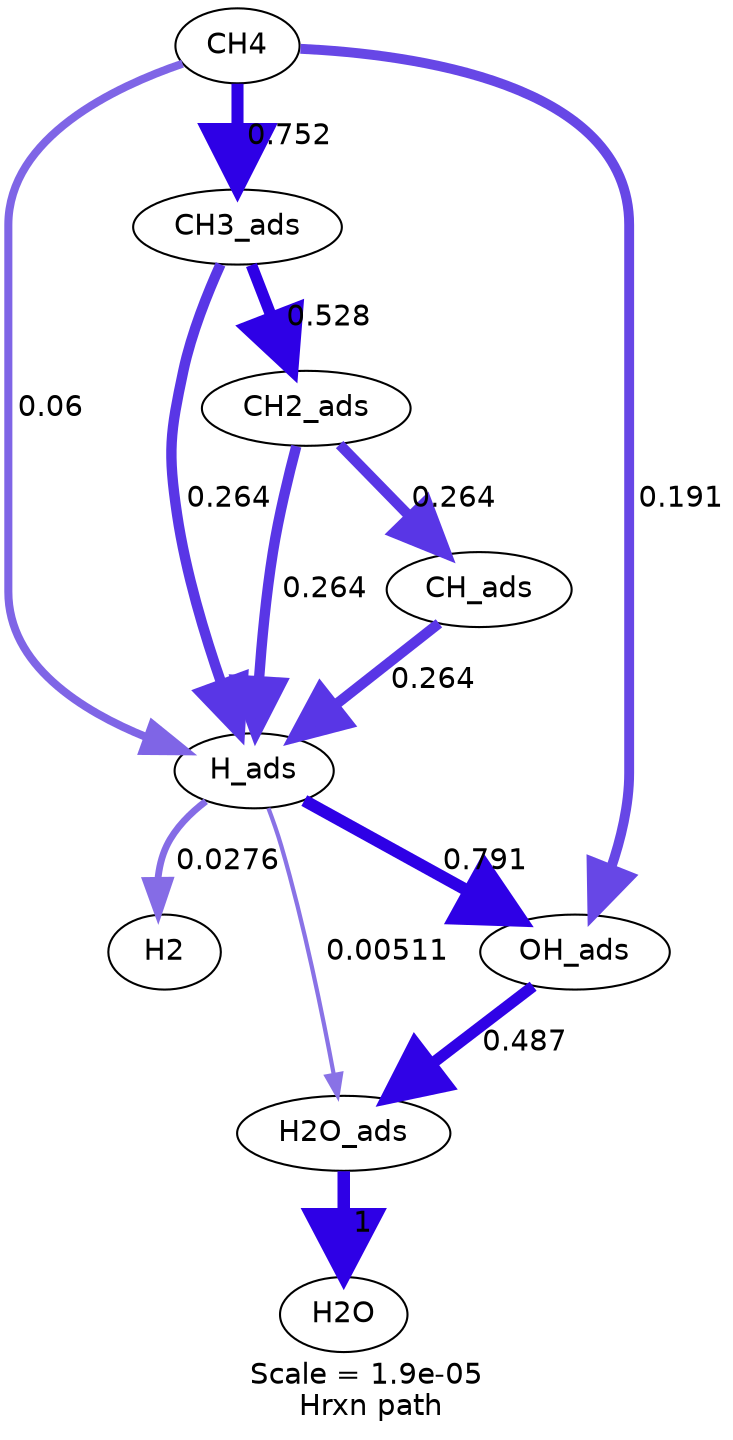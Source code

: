 digraph reaction_paths {
center=1;
s9 -> s0[fontname="Helvetica", style="setlinewidth(3.29)", arrowsize=1.64, color="0.7, 0.528, 0.9"
, label=" 0.0276"];
s3 -> s9[fontname="Helvetica", style="setlinewidth(3.88)", arrowsize=1.94, color="0.7, 0.56, 0.9"
, label=" 0.06"];
s14 -> s9[fontname="Helvetica", style="setlinewidth(4.99)", arrowsize=2.5, color="0.7, 0.764, 0.9"
, label=" 0.264"];
s9 -> s11[fontname="Helvetica", style="setlinewidth(5.82)", arrowsize=2.91, color="0.7, 1.29, 0.9"
, label=" 0.791"];
s9 -> s10[fontname="Helvetica", style="setlinewidth(2.02)", arrowsize=1.01, color="0.7, 0.505, 0.9"
, label=" 0.00511"];
s15 -> s9[fontname="Helvetica", style="setlinewidth(4.99)", arrowsize=2.5, color="0.7, 0.764, 0.9"
, label=" 0.264"];
s16 -> s9[fontname="Helvetica", style="setlinewidth(4.99)", arrowsize=2.5, color="0.7, 0.764, 0.9"
, label=" 0.264"];
s3 -> s14[fontname="Helvetica", style="setlinewidth(5.79)", arrowsize=2.89, color="0.7, 1.25, 0.9"
, label=" 0.752"];
s3 -> s11[fontname="Helvetica", style="setlinewidth(4.75)", arrowsize=2.37, color="0.7, 0.691, 0.9"
, label=" 0.191"];
s14 -> s15[fontname="Helvetica", style="setlinewidth(5.52)", arrowsize=2.76, color="0.7, 1.03, 0.9"
, label=" 0.528"];
s11 -> s10[fontname="Helvetica", style="setlinewidth(5.46)", arrowsize=2.73, color="0.7, 0.987, 0.9"
, label=" 0.487"];
s10 -> s2[fontname="Helvetica", style="setlinewidth(6)", arrowsize=3, color="0.7, 1.5, 0.9"
, label=" 1"];
s15 -> s16[fontname="Helvetica", style="setlinewidth(4.99)", arrowsize=2.5, color="0.7, 0.764, 0.9"
, label=" 0.264"];
s0 [ fontname="Helvetica", label="H2"];
s2 [ fontname="Helvetica", label="H2O"];
s3 [ fontname="Helvetica", label="CH4"];
s9 [ fontname="Helvetica", label="H_ads"];
s10 [ fontname="Helvetica", label="H2O_ads"];
s11 [ fontname="Helvetica", label="OH_ads"];
s14 [ fontname="Helvetica", label="CH3_ads"];
s15 [ fontname="Helvetica", label="CH2_ads"];
s16 [ fontname="Helvetica", label="CH_ads"];
 label = "Scale = 1.9e-05\l Hrxn path";
 fontname = "Helvetica";
}
